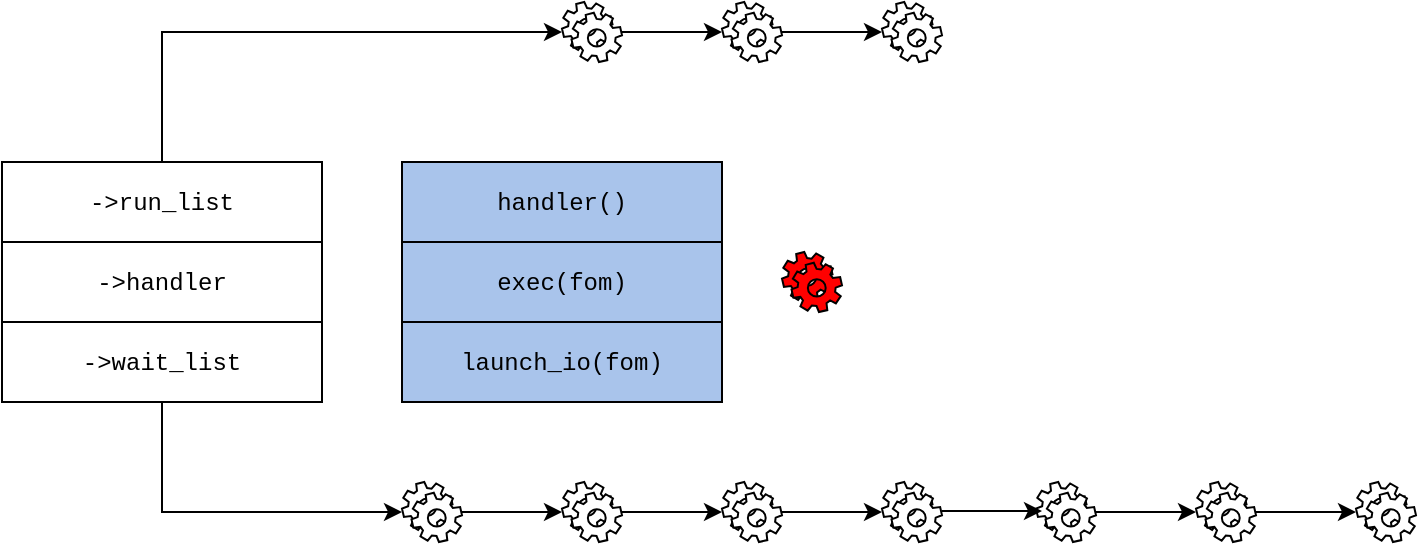 <mxfile version="14.1.8" type="device"><diagram id="raNwxoly8xd7HDgFjk4U" name="Page-1"><mxGraphModel dx="1346" dy="1003" grid="1" gridSize="10" guides="1" tooltips="1" connect="1" arrows="1" fold="1" page="1" pageScale="1" pageWidth="827" pageHeight="1169" math="0" shadow="0"><root><mxCell id="0"/><mxCell id="1" parent="0"/><mxCell id="UIcE7scrR7a0u1FjB5Fe-1" value="&lt;font face=&quot;Courier New&quot;&gt;-&amp;gt;handler&lt;/font&gt;" style="rounded=0;whiteSpace=wrap;html=1;fillColor=#FFFFFF;" parent="1" vertex="1"><mxGeometry x="40" y="160" width="160" height="40" as="geometry"/></mxCell><mxCell id="e9rt_OaOFcIw_e5gKs-_-25" style="edgeStyle=orthogonalEdgeStyle;rounded=0;orthogonalLoop=1;jettySize=auto;html=1;exitX=0.5;exitY=1;exitDx=0;exitDy=0;" parent="1" source="UIcE7scrR7a0u1FjB5Fe-2" target="e9rt_OaOFcIw_e5gKs-_-10" edge="1"><mxGeometry relative="1" as="geometry"><Array as="points"><mxPoint x="120" y="295"/></Array></mxGeometry></mxCell><mxCell id="UIcE7scrR7a0u1FjB5Fe-2" value="&lt;font face=&quot;Courier New&quot;&gt;-&amp;gt;wait_list&lt;/font&gt;" style="rounded=0;whiteSpace=wrap;html=1;fillColor=#FFFFFF;" parent="1" vertex="1"><mxGeometry x="40" y="200" width="160" height="40" as="geometry"/></mxCell><mxCell id="e9rt_OaOFcIw_e5gKs-_-9" style="edgeStyle=orthogonalEdgeStyle;rounded=0;orthogonalLoop=1;jettySize=auto;html=1;exitX=0.5;exitY=0;exitDx=0;exitDy=0;" parent="1" source="zPFSydprOPuWftWVaTmV-1" target="e9rt_OaOFcIw_e5gKs-_-2" edge="1"><mxGeometry relative="1" as="geometry"><mxPoint x="240" y="55" as="targetPoint"/><Array as="points"><mxPoint x="120" y="55"/></Array></mxGeometry></mxCell><mxCell id="zPFSydprOPuWftWVaTmV-1" value="&lt;font face=&quot;Courier New&quot;&gt;-&amp;gt;run_list&lt;/font&gt;" style="rounded=0;whiteSpace=wrap;html=1;fillColor=#FFFFFF;" parent="1" vertex="1"><mxGeometry x="40" y="120" width="160" height="40" as="geometry"/></mxCell><mxCell id="e9rt_OaOFcIw_e5gKs-_-2" value="" style="shape=mxgraph.bpmn.service_task;html=1;outlineConnect=0;" parent="1" vertex="1"><mxGeometry x="320" y="40" width="30" height="30" as="geometry"/></mxCell><mxCell id="e9rt_OaOFcIw_e5gKs-_-5" value="" style="shape=mxgraph.bpmn.service_task;html=1;outlineConnect=0;" parent="1" vertex="1"><mxGeometry x="400" y="40" width="30" height="30" as="geometry"/></mxCell><mxCell id="e9rt_OaOFcIw_e5gKs-_-6" value="" style="endArrow=classic;html=1;" parent="1" target="e9rt_OaOFcIw_e5gKs-_-5" edge="1"><mxGeometry width="50" height="50" relative="1" as="geometry"><mxPoint x="350" y="55" as="sourcePoint"/><mxPoint x="520" y="490" as="targetPoint"/></mxGeometry></mxCell><mxCell id="e9rt_OaOFcIw_e5gKs-_-7" value="" style="shape=mxgraph.bpmn.service_task;html=1;outlineConnect=0;" parent="1" vertex="1"><mxGeometry x="480" y="40" width="30" height="30" as="geometry"/></mxCell><mxCell id="e9rt_OaOFcIw_e5gKs-_-8" value="" style="endArrow=classic;html=1;" parent="1" target="e9rt_OaOFcIw_e5gKs-_-7" edge="1"><mxGeometry width="50" height="50" relative="1" as="geometry"><mxPoint x="430" y="55" as="sourcePoint"/><mxPoint x="600" y="490" as="targetPoint"/></mxGeometry></mxCell><mxCell id="e9rt_OaOFcIw_e5gKs-_-10" value="" style="shape=mxgraph.bpmn.service_task;html=1;outlineConnect=0;" parent="1" vertex="1"><mxGeometry x="240" y="280" width="30" height="30" as="geometry"/></mxCell><mxCell id="e9rt_OaOFcIw_e5gKs-_-11" value="" style="shape=mxgraph.bpmn.service_task;html=1;outlineConnect=0;" parent="1" vertex="1"><mxGeometry x="320" y="280" width="30" height="30" as="geometry"/></mxCell><mxCell id="e9rt_OaOFcIw_e5gKs-_-12" value="" style="endArrow=classic;html=1;" parent="1" source="e9rt_OaOFcIw_e5gKs-_-10" target="e9rt_OaOFcIw_e5gKs-_-11" edge="1"><mxGeometry width="50" height="50" relative="1" as="geometry"><mxPoint x="280" y="290" as="sourcePoint"/><mxPoint x="440" y="730" as="targetPoint"/></mxGeometry></mxCell><mxCell id="e9rt_OaOFcIw_e5gKs-_-13" value="" style="shape=mxgraph.bpmn.service_task;html=1;outlineConnect=0;" parent="1" vertex="1"><mxGeometry x="400" y="280" width="30" height="30" as="geometry"/></mxCell><mxCell id="e9rt_OaOFcIw_e5gKs-_-14" value="" style="endArrow=classic;html=1;" parent="1" target="e9rt_OaOFcIw_e5gKs-_-13" edge="1"><mxGeometry width="50" height="50" relative="1" as="geometry"><mxPoint x="350" y="295" as="sourcePoint"/><mxPoint x="520" y="730" as="targetPoint"/></mxGeometry></mxCell><mxCell id="e9rt_OaOFcIw_e5gKs-_-15" value="" style="shape=mxgraph.bpmn.service_task;html=1;outlineConnect=0;" parent="1" vertex="1"><mxGeometry x="480" y="280" width="30" height="30" as="geometry"/></mxCell><mxCell id="e9rt_OaOFcIw_e5gKs-_-16" value="" style="endArrow=classic;html=1;" parent="1" target="e9rt_OaOFcIw_e5gKs-_-15" edge="1"><mxGeometry width="50" height="50" relative="1" as="geometry"><mxPoint x="430" y="295" as="sourcePoint"/><mxPoint x="600" y="730" as="targetPoint"/></mxGeometry></mxCell><mxCell id="e9rt_OaOFcIw_e5gKs-_-17" value="" style="shape=mxgraph.bpmn.service_task;html=1;outlineConnect=0;" parent="1" vertex="1"><mxGeometry x="557" y="280" width="30" height="30" as="geometry"/></mxCell><mxCell id="e9rt_OaOFcIw_e5gKs-_-18" value="" style="shape=mxgraph.bpmn.service_task;html=1;outlineConnect=0;" parent="1" vertex="1"><mxGeometry x="637" y="280" width="30" height="30" as="geometry"/></mxCell><mxCell id="e9rt_OaOFcIw_e5gKs-_-19" value="" style="endArrow=classic;html=1;" parent="1" source="e9rt_OaOFcIw_e5gKs-_-17" target="e9rt_OaOFcIw_e5gKs-_-18" edge="1"><mxGeometry width="50" height="50" relative="1" as="geometry"><mxPoint x="597" y="290" as="sourcePoint"/><mxPoint x="757" y="730" as="targetPoint"/></mxGeometry></mxCell><mxCell id="e9rt_OaOFcIw_e5gKs-_-20" value="" style="shape=mxgraph.bpmn.service_task;html=1;outlineConnect=0;" parent="1" vertex="1"><mxGeometry x="717" y="280" width="30" height="30" as="geometry"/></mxCell><mxCell id="e9rt_OaOFcIw_e5gKs-_-21" value="" style="endArrow=classic;html=1;" parent="1" target="e9rt_OaOFcIw_e5gKs-_-20" edge="1"><mxGeometry width="50" height="50" relative="1" as="geometry"><mxPoint x="667" y="295" as="sourcePoint"/><mxPoint x="837" y="730" as="targetPoint"/></mxGeometry></mxCell><mxCell id="e9rt_OaOFcIw_e5gKs-_-24" value="" style="endArrow=classic;html=1;" parent="1" edge="1"><mxGeometry width="50" height="50" relative="1" as="geometry"><mxPoint x="510" y="294.5" as="sourcePoint"/><mxPoint x="560" y="294.5" as="targetPoint"/></mxGeometry></mxCell><mxCell id="e9rt_OaOFcIw_e5gKs-_-27" value="&lt;font face=&quot;Courier New&quot;&gt;handler()&lt;/font&gt;" style="rounded=0;whiteSpace=wrap;html=1;fillColor=#A9C4EB;" parent="1" vertex="1"><mxGeometry x="240" y="120" width="160" height="40" as="geometry"/></mxCell><mxCell id="e9rt_OaOFcIw_e5gKs-_-28" value="&lt;font face=&quot;Courier New&quot;&gt;exec(fom)&lt;/font&gt;" style="rounded=0;whiteSpace=wrap;html=1;fillColor=#A9C4EB;" parent="1" vertex="1"><mxGeometry x="240" y="160" width="160" height="40" as="geometry"/></mxCell><mxCell id="e9rt_OaOFcIw_e5gKs-_-29" value="&lt;font face=&quot;Courier New&quot;&gt;launch_io(fom)&lt;/font&gt;" style="rounded=0;whiteSpace=wrap;html=1;fillColor=#A9C4EB;" parent="1" vertex="1"><mxGeometry x="240" y="200" width="160" height="40" as="geometry"/></mxCell><mxCell id="e9rt_OaOFcIw_e5gKs-_-30" value="" style="shape=mxgraph.bpmn.service_task;html=1;outlineConnect=0;fillColor=#FF0000;" parent="1" vertex="1"><mxGeometry x="430" y="165" width="30" height="30" as="geometry"/></mxCell></root></mxGraphModel></diagram></mxfile>
